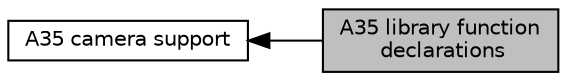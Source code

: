 digraph "A35 library function declarations"
{
  edge [fontname="Helvetica",fontsize="10",labelfontname="Helvetica",labelfontsize="10"];
  node [fontname="Helvetica",fontsize="10",shape=record];
  rankdir=LR;
  Node1 [label="A35 camera support",height=0.2,width=0.4,color="black", fillcolor="white", style="filled",URL="$group__acq__a35.html"];
  Node0 [label="A35 library function\l declarations",height=0.2,width=0.4,color="black", fillcolor="grey75", style="filled", fontcolor="black"];
  Node1->Node0 [shape=plaintext, dir="back", style="solid"];
}
